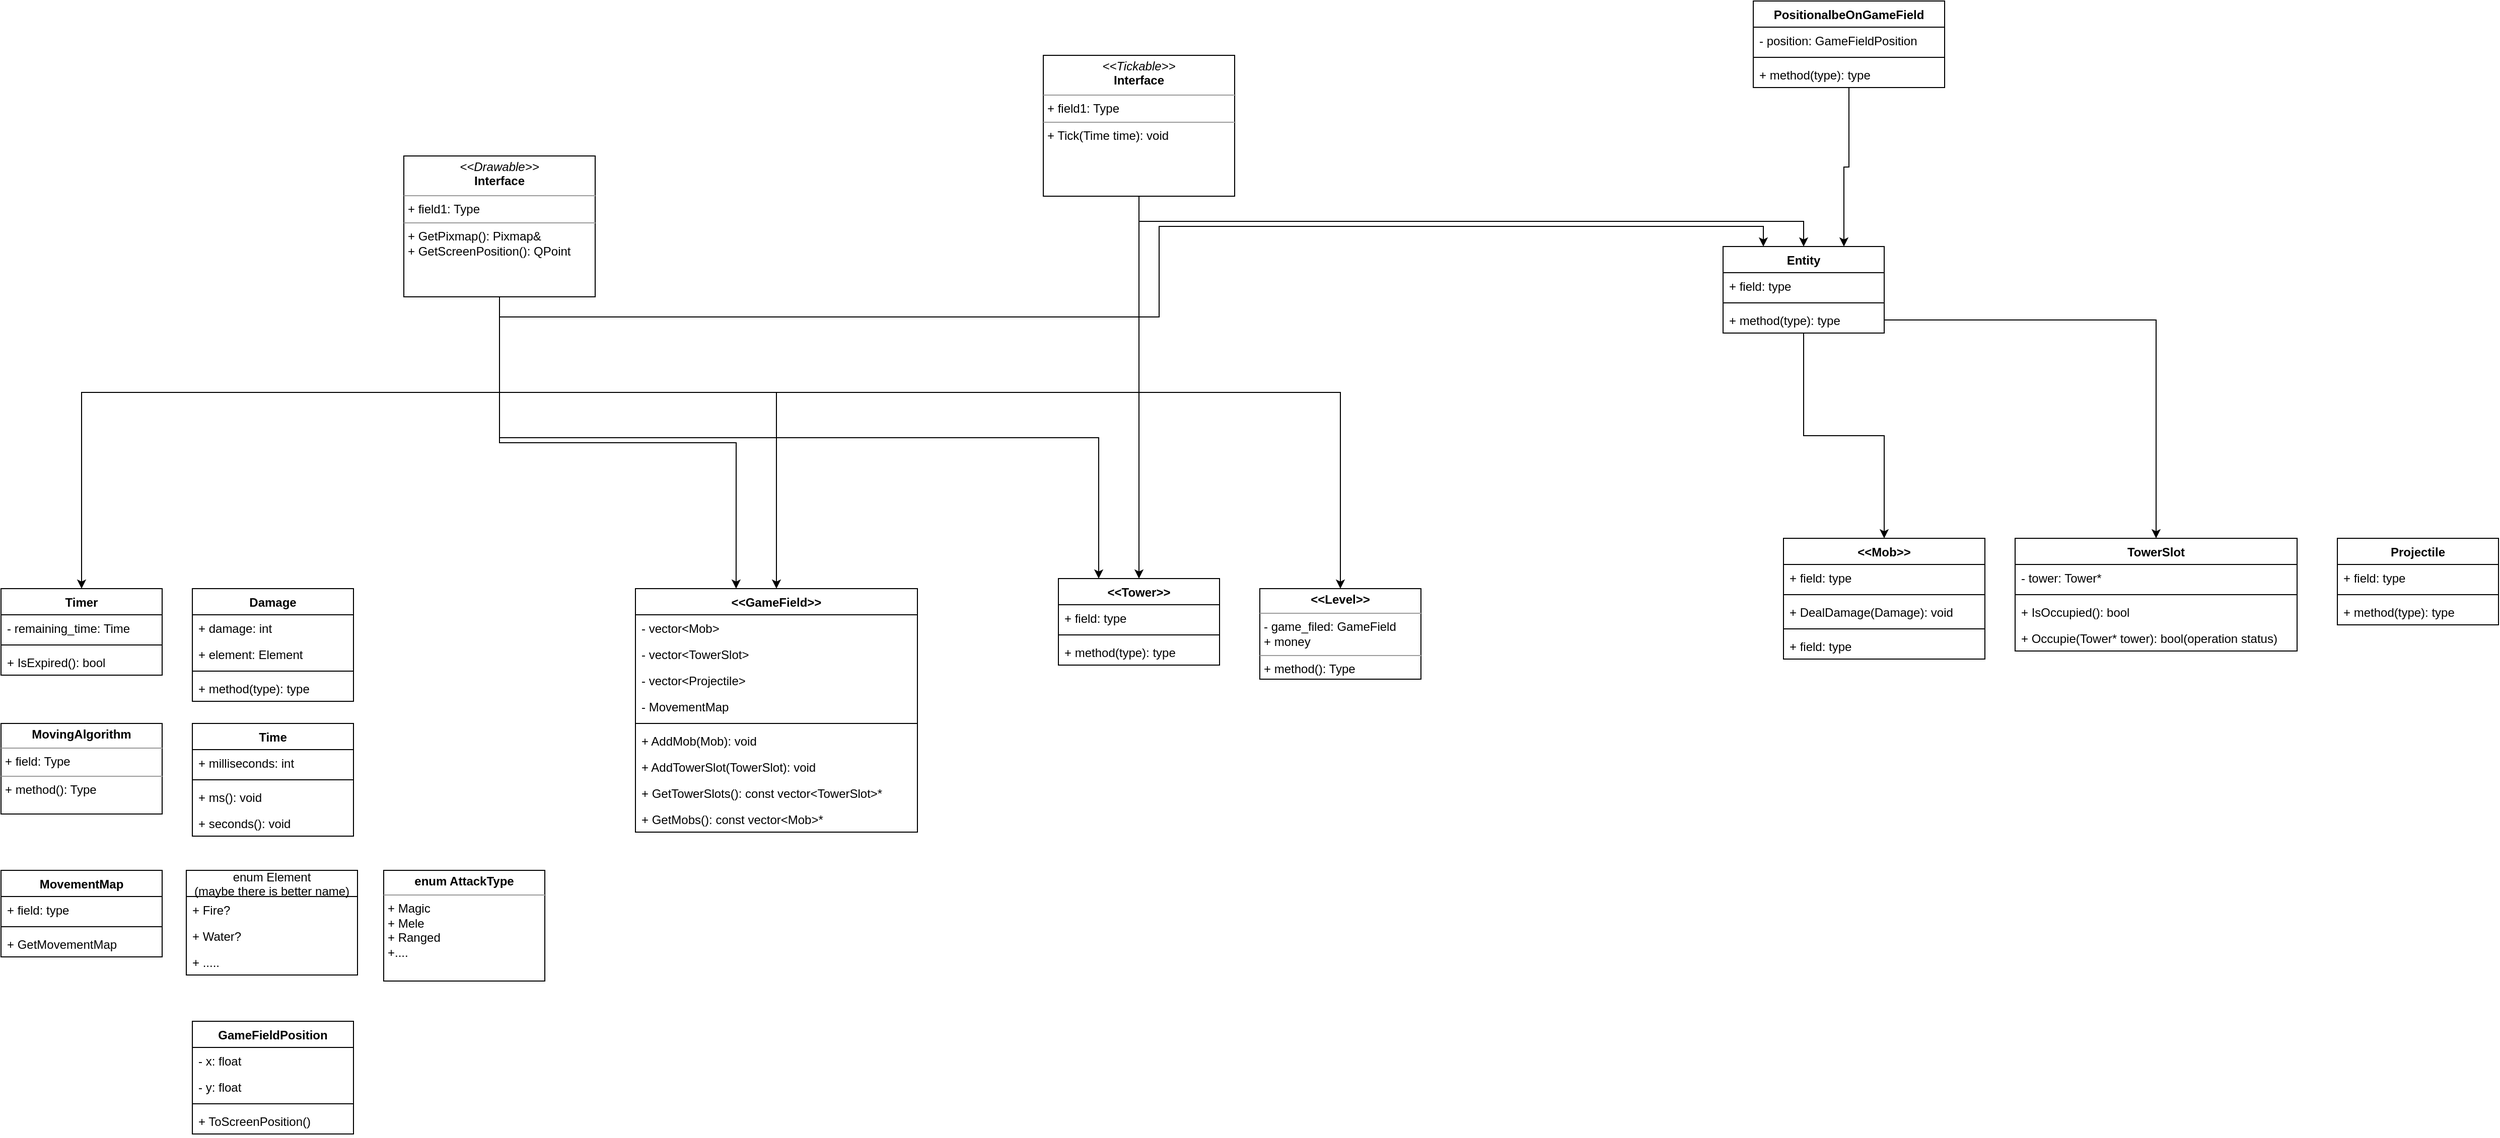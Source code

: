 <mxfile version="17.1.3" type="device"><diagram id="Q-BJak0iQak6bxnUfFIX" name="Page-1"><mxGraphModel dx="1865" dy="1748" grid="1" gridSize="10" guides="1" tooltips="1" connect="1" arrows="1" fold="1" page="1" pageScale="1" pageWidth="827" pageHeight="1169" math="0" shadow="0"><root><mxCell id="0"/><mxCell id="1" parent="0"/><mxCell id="RYCTdNMFyvMe4vtQBYQD-1" value="&lt;&lt;Mob&gt;&gt;" style="swimlane;fontStyle=1;align=center;verticalAlign=top;childLayout=stackLayout;horizontal=1;startSize=26;horizontalStack=0;resizeParent=1;resizeParentMax=0;resizeLast=0;collapsible=1;marginBottom=0;" parent="1" vertex="1"><mxGeometry x="1290" y="-50" width="200" height="120" as="geometry"/></mxCell><mxCell id="RYCTdNMFyvMe4vtQBYQD-2" value="+ field: type" style="text;strokeColor=none;fillColor=none;align=left;verticalAlign=top;spacingLeft=4;spacingRight=4;overflow=hidden;rotatable=0;points=[[0,0.5],[1,0.5]];portConstraint=eastwest;" parent="RYCTdNMFyvMe4vtQBYQD-1" vertex="1"><mxGeometry y="26" width="200" height="26" as="geometry"/></mxCell><mxCell id="RYCTdNMFyvMe4vtQBYQD-3" value="" style="line;strokeWidth=1;fillColor=none;align=left;verticalAlign=middle;spacingTop=-1;spacingLeft=3;spacingRight=3;rotatable=0;labelPosition=right;points=[];portConstraint=eastwest;" parent="RYCTdNMFyvMe4vtQBYQD-1" vertex="1"><mxGeometry y="52" width="200" height="8" as="geometry"/></mxCell><mxCell id="RYCTdNMFyvMe4vtQBYQD-4" value="+ DealDamage(Damage): void" style="text;strokeColor=none;fillColor=none;align=left;verticalAlign=top;spacingLeft=4;spacingRight=4;overflow=hidden;rotatable=0;points=[[0,0.5],[1,0.5]];portConstraint=eastwest;" parent="RYCTdNMFyvMe4vtQBYQD-1" vertex="1"><mxGeometry y="60" width="200" height="26" as="geometry"/></mxCell><mxCell id="RYCTdNMFyvMe4vtQBYQD-5" value="" style="line;strokeWidth=1;fillColor=none;align=left;verticalAlign=middle;spacingTop=-1;spacingLeft=3;spacingRight=3;rotatable=0;labelPosition=right;points=[];portConstraint=eastwest;" parent="RYCTdNMFyvMe4vtQBYQD-1" vertex="1"><mxGeometry y="86" width="200" height="8" as="geometry"/></mxCell><mxCell id="RYCTdNMFyvMe4vtQBYQD-6" value="+ field: type" style="text;strokeColor=none;fillColor=none;align=left;verticalAlign=top;spacingLeft=4;spacingRight=4;overflow=hidden;rotatable=0;points=[[0,0.5],[1,0.5]];portConstraint=eastwest;" parent="RYCTdNMFyvMe4vtQBYQD-1" vertex="1"><mxGeometry y="94" width="200" height="26" as="geometry"/></mxCell><mxCell id="RYCTdNMFyvMe4vtQBYQD-7" value="&lt;&lt;GameField&gt;&gt;" style="swimlane;fontStyle=1;align=center;verticalAlign=top;childLayout=stackLayout;horizontal=1;startSize=26;horizontalStack=0;resizeParent=1;resizeParentMax=0;resizeLast=0;collapsible=1;marginBottom=0;" parent="1" vertex="1"><mxGeometry x="150" width="280" height="242" as="geometry"/></mxCell><mxCell id="RYCTdNMFyvMe4vtQBYQD-8" value="- vector&lt;Mob&gt;" style="text;strokeColor=none;fillColor=none;align=left;verticalAlign=top;spacingLeft=4;spacingRight=4;overflow=hidden;rotatable=0;points=[[0,0.5],[1,0.5]];portConstraint=eastwest;" parent="RYCTdNMFyvMe4vtQBYQD-7" vertex="1"><mxGeometry y="26" width="280" height="26" as="geometry"/></mxCell><mxCell id="RYCTdNMFyvMe4vtQBYQD-9" value="- vector&lt;TowerSlot&gt;" style="text;strokeColor=none;fillColor=none;align=left;verticalAlign=top;spacingLeft=4;spacingRight=4;overflow=hidden;rotatable=0;points=[[0,0.5],[1,0.5]];portConstraint=eastwest;" parent="RYCTdNMFyvMe4vtQBYQD-7" vertex="1"><mxGeometry y="52" width="280" height="26" as="geometry"/></mxCell><mxCell id="RYCTdNMFyvMe4vtQBYQD-10" value="- vector&lt;Projectile&gt;" style="text;strokeColor=none;fillColor=none;align=left;verticalAlign=top;spacingLeft=4;spacingRight=4;overflow=hidden;rotatable=0;points=[[0,0.5],[1,0.5]];portConstraint=eastwest;" parent="RYCTdNMFyvMe4vtQBYQD-7" vertex="1"><mxGeometry y="78" width="280" height="26" as="geometry"/></mxCell><mxCell id="RYCTdNMFyvMe4vtQBYQD-11" value="- MovementMap" style="text;strokeColor=none;fillColor=none;align=left;verticalAlign=top;spacingLeft=4;spacingRight=4;overflow=hidden;rotatable=0;points=[[0,0.5],[1,0.5]];portConstraint=eastwest;" parent="RYCTdNMFyvMe4vtQBYQD-7" vertex="1"><mxGeometry y="104" width="280" height="26" as="geometry"/></mxCell><mxCell id="RYCTdNMFyvMe4vtQBYQD-12" value="" style="line;strokeWidth=1;fillColor=none;align=left;verticalAlign=middle;spacingTop=-1;spacingLeft=3;spacingRight=3;rotatable=0;labelPosition=right;points=[];portConstraint=eastwest;" parent="RYCTdNMFyvMe4vtQBYQD-7" vertex="1"><mxGeometry y="130" width="280" height="8" as="geometry"/></mxCell><mxCell id="RYCTdNMFyvMe4vtQBYQD-13" value="+ AddMob(Mob): void" style="text;strokeColor=none;fillColor=none;align=left;verticalAlign=top;spacingLeft=4;spacingRight=4;overflow=hidden;rotatable=0;points=[[0,0.5],[1,0.5]];portConstraint=eastwest;" parent="RYCTdNMFyvMe4vtQBYQD-7" vertex="1"><mxGeometry y="138" width="280" height="26" as="geometry"/></mxCell><mxCell id="RYCTdNMFyvMe4vtQBYQD-14" value="+ AddTowerSlot(TowerSlot): void" style="text;strokeColor=none;fillColor=none;align=left;verticalAlign=top;spacingLeft=4;spacingRight=4;overflow=hidden;rotatable=0;points=[[0,0.5],[1,0.5]];portConstraint=eastwest;" parent="RYCTdNMFyvMe4vtQBYQD-7" vertex="1"><mxGeometry y="164" width="280" height="26" as="geometry"/></mxCell><mxCell id="RYCTdNMFyvMe4vtQBYQD-15" value="+ GetTowerSlots(): const vector&lt;TowerSlot&gt;*" style="text;strokeColor=none;fillColor=none;align=left;verticalAlign=top;spacingLeft=4;spacingRight=4;overflow=hidden;rotatable=0;points=[[0,0.5],[1,0.5]];portConstraint=eastwest;" parent="RYCTdNMFyvMe4vtQBYQD-7" vertex="1"><mxGeometry y="190" width="280" height="26" as="geometry"/></mxCell><mxCell id="RYCTdNMFyvMe4vtQBYQD-16" value="+ GetMobs(): const vector&lt;Mob&gt;*" style="text;strokeColor=none;fillColor=none;align=left;verticalAlign=top;spacingLeft=4;spacingRight=4;overflow=hidden;rotatable=0;points=[[0,0.5],[1,0.5]];portConstraint=eastwest;" parent="RYCTdNMFyvMe4vtQBYQD-7" vertex="1"><mxGeometry y="216" width="280" height="26" as="geometry"/></mxCell><mxCell id="RYCTdNMFyvMe4vtQBYQD-17" value="&lt;&lt;Tower&gt;&gt;" style="swimlane;fontStyle=1;align=center;verticalAlign=top;childLayout=stackLayout;horizontal=1;startSize=26;horizontalStack=0;resizeParent=1;resizeParentMax=0;resizeLast=0;collapsible=1;marginBottom=0;" parent="1" vertex="1"><mxGeometry x="570" y="-10" width="160" height="86" as="geometry"/></mxCell><mxCell id="RYCTdNMFyvMe4vtQBYQD-18" value="+ field: type" style="text;strokeColor=none;fillColor=none;align=left;verticalAlign=top;spacingLeft=4;spacingRight=4;overflow=hidden;rotatable=0;points=[[0,0.5],[1,0.5]];portConstraint=eastwest;" parent="RYCTdNMFyvMe4vtQBYQD-17" vertex="1"><mxGeometry y="26" width="160" height="26" as="geometry"/></mxCell><mxCell id="RYCTdNMFyvMe4vtQBYQD-19" value="" style="line;strokeWidth=1;fillColor=none;align=left;verticalAlign=middle;spacingTop=-1;spacingLeft=3;spacingRight=3;rotatable=0;labelPosition=right;points=[];portConstraint=eastwest;" parent="RYCTdNMFyvMe4vtQBYQD-17" vertex="1"><mxGeometry y="52" width="160" height="8" as="geometry"/></mxCell><mxCell id="RYCTdNMFyvMe4vtQBYQD-20" value="+ method(type): type" style="text;strokeColor=none;fillColor=none;align=left;verticalAlign=top;spacingLeft=4;spacingRight=4;overflow=hidden;rotatable=0;points=[[0,0.5],[1,0.5]];portConstraint=eastwest;" parent="RYCTdNMFyvMe4vtQBYQD-17" vertex="1"><mxGeometry y="60" width="160" height="26" as="geometry"/></mxCell><mxCell id="RYCTdNMFyvMe4vtQBYQD-21" value="enum Element&#10;(maybe there is better name)" style="swimlane;fontStyle=0;childLayout=stackLayout;horizontal=1;startSize=26;fillColor=none;horizontalStack=0;resizeParent=1;resizeParentMax=0;resizeLast=0;collapsible=1;marginBottom=0;" parent="1" vertex="1"><mxGeometry x="-296" y="280" width="170" height="104" as="geometry"/></mxCell><mxCell id="RYCTdNMFyvMe4vtQBYQD-22" value="+ Fire?" style="text;strokeColor=none;fillColor=none;align=left;verticalAlign=top;spacingLeft=4;spacingRight=4;overflow=hidden;rotatable=0;points=[[0,0.5],[1,0.5]];portConstraint=eastwest;" parent="RYCTdNMFyvMe4vtQBYQD-21" vertex="1"><mxGeometry y="26" width="170" height="26" as="geometry"/></mxCell><mxCell id="RYCTdNMFyvMe4vtQBYQD-23" value="+ Water?" style="text;strokeColor=none;fillColor=none;align=left;verticalAlign=top;spacingLeft=4;spacingRight=4;overflow=hidden;rotatable=0;points=[[0,0.5],[1,0.5]];portConstraint=eastwest;" parent="RYCTdNMFyvMe4vtQBYQD-21" vertex="1"><mxGeometry y="52" width="170" height="26" as="geometry"/></mxCell><mxCell id="RYCTdNMFyvMe4vtQBYQD-24" value="+ ....." style="text;strokeColor=none;fillColor=none;align=left;verticalAlign=top;spacingLeft=4;spacingRight=4;overflow=hidden;rotatable=0;points=[[0,0.5],[1,0.5]];portConstraint=eastwest;" parent="RYCTdNMFyvMe4vtQBYQD-21" vertex="1"><mxGeometry y="78" width="170" height="26" as="geometry"/></mxCell><mxCell id="RYCTdNMFyvMe4vtQBYQD-25" value="Damage" style="swimlane;fontStyle=1;align=center;verticalAlign=top;childLayout=stackLayout;horizontal=1;startSize=26;horizontalStack=0;resizeParent=1;resizeParentMax=0;resizeLast=0;collapsible=1;marginBottom=0;" parent="1" vertex="1"><mxGeometry x="-290" width="160" height="112" as="geometry"/></mxCell><mxCell id="RYCTdNMFyvMe4vtQBYQD-26" value="+ damage: int" style="text;strokeColor=none;fillColor=none;align=left;verticalAlign=top;spacingLeft=4;spacingRight=4;overflow=hidden;rotatable=0;points=[[0,0.5],[1,0.5]];portConstraint=eastwest;" parent="RYCTdNMFyvMe4vtQBYQD-25" vertex="1"><mxGeometry y="26" width="160" height="26" as="geometry"/></mxCell><mxCell id="RYCTdNMFyvMe4vtQBYQD-27" value="+ element: Element" style="text;strokeColor=none;fillColor=none;align=left;verticalAlign=top;spacingLeft=4;spacingRight=4;overflow=hidden;rotatable=0;points=[[0,0.5],[1,0.5]];portConstraint=eastwest;" parent="RYCTdNMFyvMe4vtQBYQD-25" vertex="1"><mxGeometry y="52" width="160" height="26" as="geometry"/></mxCell><mxCell id="RYCTdNMFyvMe4vtQBYQD-28" value="" style="line;strokeWidth=1;fillColor=none;align=left;verticalAlign=middle;spacingTop=-1;spacingLeft=3;spacingRight=3;rotatable=0;labelPosition=right;points=[];portConstraint=eastwest;" parent="RYCTdNMFyvMe4vtQBYQD-25" vertex="1"><mxGeometry y="78" width="160" height="8" as="geometry"/></mxCell><mxCell id="RYCTdNMFyvMe4vtQBYQD-29" value="+ method(type): type" style="text;strokeColor=none;fillColor=none;align=left;verticalAlign=top;spacingLeft=4;spacingRight=4;overflow=hidden;rotatable=0;points=[[0,0.5],[1,0.5]];portConstraint=eastwest;" parent="RYCTdNMFyvMe4vtQBYQD-25" vertex="1"><mxGeometry y="86" width="160" height="26" as="geometry"/></mxCell><mxCell id="RYCTdNMFyvMe4vtQBYQD-30" style="edgeStyle=orthogonalEdgeStyle;rounded=0;orthogonalLoop=1;jettySize=auto;html=1;exitX=0.5;exitY=1;exitDx=0;exitDy=0;entryX=0.5;entryY=0;entryDx=0;entryDy=0;" parent="1" source="RYCTdNMFyvMe4vtQBYQD-35" target="RYCTdNMFyvMe4vtQBYQD-17" edge="1"><mxGeometry relative="1" as="geometry"/></mxCell><mxCell id="RYCTdNMFyvMe4vtQBYQD-31" style="edgeStyle=orthogonalEdgeStyle;rounded=0;orthogonalLoop=1;jettySize=auto;html=1;exitX=0.5;exitY=1;exitDx=0;exitDy=0;entryX=0.5;entryY=0;entryDx=0;entryDy=0;" parent="1" source="RYCTdNMFyvMe4vtQBYQD-35" target="RYCTdNMFyvMe4vtQBYQD-7" edge="1"><mxGeometry relative="1" as="geometry"/></mxCell><mxCell id="RYCTdNMFyvMe4vtQBYQD-32" style="edgeStyle=orthogonalEdgeStyle;rounded=0;orthogonalLoop=1;jettySize=auto;html=1;exitX=0.5;exitY=1;exitDx=0;exitDy=0;entryX=0.5;entryY=0;entryDx=0;entryDy=0;" parent="1" source="RYCTdNMFyvMe4vtQBYQD-35" target="RYCTdNMFyvMe4vtQBYQD-41" edge="1"><mxGeometry relative="1" as="geometry"/></mxCell><mxCell id="RYCTdNMFyvMe4vtQBYQD-33" style="edgeStyle=orthogonalEdgeStyle;rounded=0;orthogonalLoop=1;jettySize=auto;html=1;exitX=0.5;exitY=1;exitDx=0;exitDy=0;entryX=0.5;entryY=0;entryDx=0;entryDy=0;" parent="1" source="RYCTdNMFyvMe4vtQBYQD-35" target="RYCTdNMFyvMe4vtQBYQD-62" edge="1"><mxGeometry relative="1" as="geometry"/></mxCell><mxCell id="RYCTdNMFyvMe4vtQBYQD-34" style="edgeStyle=orthogonalEdgeStyle;rounded=0;orthogonalLoop=1;jettySize=auto;html=1;exitX=0.5;exitY=1;exitDx=0;exitDy=0;entryX=0.5;entryY=0;entryDx=0;entryDy=0;" parent="1" source="RYCTdNMFyvMe4vtQBYQD-35" target="RYCTdNMFyvMe4vtQBYQD-67" edge="1"><mxGeometry relative="1" as="geometry"/></mxCell><mxCell id="RYCTdNMFyvMe4vtQBYQD-35" value="&lt;p style=&quot;margin: 0px ; margin-top: 4px ; text-align: center&quot;&gt;&lt;i&gt;&amp;lt;&amp;lt;Tickable&amp;gt;&amp;gt;&lt;/i&gt;&lt;br&gt;&lt;b&gt;Interface&lt;/b&gt;&lt;/p&gt;&lt;hr size=&quot;1&quot;&gt;&lt;p style=&quot;margin: 0px ; margin-left: 4px&quot;&gt;+ field1: Type&lt;br&gt;&lt;/p&gt;&lt;hr size=&quot;1&quot;&gt;&lt;p style=&quot;margin: 0px ; margin-left: 4px&quot;&gt;+ Tick(Time time): void&lt;/p&gt;" style="verticalAlign=top;align=left;overflow=fill;fontSize=12;fontFamily=Helvetica;html=1;" parent="1" vertex="1"><mxGeometry x="555" y="-530" width="190" height="140" as="geometry"/></mxCell><mxCell id="RYCTdNMFyvMe4vtQBYQD-36" value="Time" style="swimlane;fontStyle=1;align=center;verticalAlign=top;childLayout=stackLayout;horizontal=1;startSize=26;horizontalStack=0;resizeParent=1;resizeParentMax=0;resizeLast=0;collapsible=1;marginBottom=0;" parent="1" vertex="1"><mxGeometry x="-290" y="134" width="160" height="112" as="geometry"/></mxCell><mxCell id="RYCTdNMFyvMe4vtQBYQD-37" value="+ milliseconds: int" style="text;strokeColor=none;fillColor=none;align=left;verticalAlign=top;spacingLeft=4;spacingRight=4;overflow=hidden;rotatable=0;points=[[0,0.5],[1,0.5]];portConstraint=eastwest;" parent="RYCTdNMFyvMe4vtQBYQD-36" vertex="1"><mxGeometry y="26" width="160" height="26" as="geometry"/></mxCell><mxCell id="RYCTdNMFyvMe4vtQBYQD-38" value="" style="line;strokeWidth=1;fillColor=none;align=left;verticalAlign=middle;spacingTop=-1;spacingLeft=3;spacingRight=3;rotatable=0;labelPosition=right;points=[];portConstraint=eastwest;" parent="RYCTdNMFyvMe4vtQBYQD-36" vertex="1"><mxGeometry y="52" width="160" height="8" as="geometry"/></mxCell><mxCell id="RYCTdNMFyvMe4vtQBYQD-39" value="+ ms(): void" style="text;strokeColor=none;fillColor=none;align=left;verticalAlign=top;spacingLeft=4;spacingRight=4;overflow=hidden;rotatable=0;points=[[0,0.5],[1,0.5]];portConstraint=eastwest;" parent="RYCTdNMFyvMe4vtQBYQD-36" vertex="1"><mxGeometry y="60" width="160" height="26" as="geometry"/></mxCell><mxCell id="RYCTdNMFyvMe4vtQBYQD-40" value="+ seconds(): void" style="text;strokeColor=none;fillColor=none;align=left;verticalAlign=top;spacingLeft=4;spacingRight=4;overflow=hidden;rotatable=0;points=[[0,0.5],[1,0.5]];portConstraint=eastwest;" parent="RYCTdNMFyvMe4vtQBYQD-36" vertex="1"><mxGeometry y="86" width="160" height="26" as="geometry"/></mxCell><mxCell id="RYCTdNMFyvMe4vtQBYQD-41" value="&lt;p style=&quot;margin: 0px ; margin-top: 4px ; text-align: center&quot;&gt;&lt;b&gt;&amp;lt;&amp;lt;Level&amp;gt;&amp;gt;&lt;/b&gt;&lt;/p&gt;&lt;hr size=&quot;1&quot;&gt;&lt;p style=&quot;margin: 0px ; margin-left: 4px&quot;&gt;- game_filed: GameField&lt;/p&gt;&lt;p style=&quot;margin: 0px ; margin-left: 4px&quot;&gt;+ money&lt;/p&gt;&lt;hr size=&quot;1&quot;&gt;&lt;p style=&quot;margin: 0px ; margin-left: 4px&quot;&gt;+ method(): Type&lt;/p&gt;" style="verticalAlign=top;align=left;overflow=fill;fontSize=12;fontFamily=Helvetica;html=1;" parent="1" vertex="1"><mxGeometry x="770" width="160" height="90" as="geometry"/></mxCell><mxCell id="RYCTdNMFyvMe4vtQBYQD-42" style="edgeStyle=orthogonalEdgeStyle;rounded=0;orthogonalLoop=1;jettySize=auto;html=1;exitX=0.5;exitY=1;exitDx=0;exitDy=0;entryX=0.357;entryY=0;entryDx=0;entryDy=0;entryPerimeter=0;" parent="1" source="RYCTdNMFyvMe4vtQBYQD-45" target="RYCTdNMFyvMe4vtQBYQD-7" edge="1"><mxGeometry relative="1" as="geometry"/></mxCell><mxCell id="RYCTdNMFyvMe4vtQBYQD-43" style="edgeStyle=orthogonalEdgeStyle;rounded=0;orthogonalLoop=1;jettySize=auto;html=1;exitX=0.5;exitY=1;exitDx=0;exitDy=0;entryX=0.25;entryY=0;entryDx=0;entryDy=0;" parent="1" source="RYCTdNMFyvMe4vtQBYQD-45" target="RYCTdNMFyvMe4vtQBYQD-17" edge="1"><mxGeometry relative="1" as="geometry"/></mxCell><mxCell id="RYCTdNMFyvMe4vtQBYQD-44" style="edgeStyle=orthogonalEdgeStyle;rounded=0;orthogonalLoop=1;jettySize=auto;html=1;exitX=0.5;exitY=1;exitDx=0;exitDy=0;entryX=0.25;entryY=0;entryDx=0;entryDy=0;" parent="1" source="RYCTdNMFyvMe4vtQBYQD-45" target="RYCTdNMFyvMe4vtQBYQD-62" edge="1"><mxGeometry relative="1" as="geometry"/></mxCell><mxCell id="RYCTdNMFyvMe4vtQBYQD-45" value="&lt;p style=&quot;margin: 0px ; margin-top: 4px ; text-align: center&quot;&gt;&lt;i&gt;&amp;lt;&amp;lt;Drawable&amp;gt;&amp;gt;&lt;/i&gt;&lt;br&gt;&lt;b&gt;Interface&lt;/b&gt;&lt;/p&gt;&lt;hr size=&quot;1&quot;&gt;&lt;p style=&quot;margin: 0px ; margin-left: 4px&quot;&gt;+ field1: Type&lt;/p&gt;&lt;hr size=&quot;1&quot;&gt;&lt;p style=&quot;margin: 0px ; margin-left: 4px&quot;&gt;+ GetPixmap(): Pixmap&amp;amp;&lt;/p&gt;&lt;p style=&quot;margin: 0px ; margin-left: 4px&quot;&gt;+ GetScreenPosition(): QPoint&lt;/p&gt;&lt;p style=&quot;margin: 0px ; margin-left: 4px&quot;&gt;&lt;br&gt;&lt;/p&gt;" style="verticalAlign=top;align=left;overflow=fill;fontSize=12;fontFamily=Helvetica;html=1;" parent="1" vertex="1"><mxGeometry x="-80" y="-430" width="190" height="140" as="geometry"/></mxCell><mxCell id="RYCTdNMFyvMe4vtQBYQD-46" value="TowerSlot" style="swimlane;fontStyle=1;align=center;verticalAlign=top;childLayout=stackLayout;horizontal=1;startSize=26;horizontalStack=0;resizeParent=1;resizeParentMax=0;resizeLast=0;collapsible=1;marginBottom=0;" parent="1" vertex="1"><mxGeometry x="1520" y="-50" width="280" height="112" as="geometry"/></mxCell><mxCell id="RYCTdNMFyvMe4vtQBYQD-47" value="- tower: Tower*" style="text;strokeColor=none;fillColor=none;align=left;verticalAlign=top;spacingLeft=4;spacingRight=4;overflow=hidden;rotatable=0;points=[[0,0.5],[1,0.5]];portConstraint=eastwest;" parent="RYCTdNMFyvMe4vtQBYQD-46" vertex="1"><mxGeometry y="26" width="280" height="26" as="geometry"/></mxCell><mxCell id="RYCTdNMFyvMe4vtQBYQD-48" value="" style="line;strokeWidth=1;fillColor=none;align=left;verticalAlign=middle;spacingTop=-1;spacingLeft=3;spacingRight=3;rotatable=0;labelPosition=right;points=[];portConstraint=eastwest;" parent="RYCTdNMFyvMe4vtQBYQD-46" vertex="1"><mxGeometry y="52" width="280" height="8" as="geometry"/></mxCell><mxCell id="RYCTdNMFyvMe4vtQBYQD-49" value="+ IsOccupied(): bool" style="text;strokeColor=none;fillColor=none;align=left;verticalAlign=top;spacingLeft=4;spacingRight=4;overflow=hidden;rotatable=0;points=[[0,0.5],[1,0.5]];portConstraint=eastwest;" parent="RYCTdNMFyvMe4vtQBYQD-46" vertex="1"><mxGeometry y="60" width="280" height="26" as="geometry"/></mxCell><mxCell id="RYCTdNMFyvMe4vtQBYQD-50" value="+ Occupie(Tower* tower): bool(operation status)" style="text;strokeColor=none;fillColor=none;align=left;verticalAlign=top;spacingLeft=4;spacingRight=4;overflow=hidden;rotatable=0;points=[[0,0.5],[1,0.5]];portConstraint=eastwest;" parent="RYCTdNMFyvMe4vtQBYQD-46" vertex="1"><mxGeometry y="86" width="280" height="26" as="geometry"/></mxCell><mxCell id="RYCTdNMFyvMe4vtQBYQD-51" value="GameFieldPosition" style="swimlane;fontStyle=1;align=center;verticalAlign=top;childLayout=stackLayout;horizontal=1;startSize=26;horizontalStack=0;resizeParent=1;resizeParentMax=0;resizeLast=0;collapsible=1;marginBottom=0;" parent="1" vertex="1"><mxGeometry x="-290" y="430" width="160" height="112" as="geometry"/></mxCell><mxCell id="RYCTdNMFyvMe4vtQBYQD-52" value="- x: float" style="text;strokeColor=none;fillColor=none;align=left;verticalAlign=top;spacingLeft=4;spacingRight=4;overflow=hidden;rotatable=0;points=[[0,0.5],[1,0.5]];portConstraint=eastwest;" parent="RYCTdNMFyvMe4vtQBYQD-51" vertex="1"><mxGeometry y="26" width="160" height="26" as="geometry"/></mxCell><mxCell id="RYCTdNMFyvMe4vtQBYQD-53" value="- y: float" style="text;strokeColor=none;fillColor=none;align=left;verticalAlign=top;spacingLeft=4;spacingRight=4;overflow=hidden;rotatable=0;points=[[0,0.5],[1,0.5]];portConstraint=eastwest;" parent="RYCTdNMFyvMe4vtQBYQD-51" vertex="1"><mxGeometry y="52" width="160" height="26" as="geometry"/></mxCell><mxCell id="RYCTdNMFyvMe4vtQBYQD-54" value="" style="line;strokeWidth=1;fillColor=none;align=left;verticalAlign=middle;spacingTop=-1;spacingLeft=3;spacingRight=3;rotatable=0;labelPosition=right;points=[];portConstraint=eastwest;" parent="RYCTdNMFyvMe4vtQBYQD-51" vertex="1"><mxGeometry y="78" width="160" height="8" as="geometry"/></mxCell><mxCell id="RYCTdNMFyvMe4vtQBYQD-55" value="+ ToScreenPosition()" style="text;strokeColor=none;fillColor=none;align=left;verticalAlign=top;spacingLeft=4;spacingRight=4;overflow=hidden;rotatable=0;points=[[0,0.5],[1,0.5]];portConstraint=eastwest;" parent="RYCTdNMFyvMe4vtQBYQD-51" vertex="1"><mxGeometry y="86" width="160" height="26" as="geometry"/></mxCell><mxCell id="RYCTdNMFyvMe4vtQBYQD-56" style="edgeStyle=orthogonalEdgeStyle;rounded=0;orthogonalLoop=1;jettySize=auto;html=1;entryX=0.75;entryY=0;entryDx=0;entryDy=0;" parent="1" source="RYCTdNMFyvMe4vtQBYQD-57" target="RYCTdNMFyvMe4vtQBYQD-62" edge="1"><mxGeometry relative="1" as="geometry"/></mxCell><mxCell id="RYCTdNMFyvMe4vtQBYQD-57" value="PositionalbeOnGameField" style="swimlane;fontStyle=1;align=center;verticalAlign=top;childLayout=stackLayout;horizontal=1;startSize=26;horizontalStack=0;resizeParent=1;resizeParentMax=0;resizeLast=0;collapsible=1;marginBottom=0;" parent="1" vertex="1"><mxGeometry x="1260" y="-584" width="190" height="86" as="geometry"/></mxCell><mxCell id="RYCTdNMFyvMe4vtQBYQD-58" value="- position: GameFieldPosition" style="text;strokeColor=none;fillColor=none;align=left;verticalAlign=top;spacingLeft=4;spacingRight=4;overflow=hidden;rotatable=0;points=[[0,0.5],[1,0.5]];portConstraint=eastwest;" parent="RYCTdNMFyvMe4vtQBYQD-57" vertex="1"><mxGeometry y="26" width="190" height="26" as="geometry"/></mxCell><mxCell id="RYCTdNMFyvMe4vtQBYQD-59" value="" style="line;strokeWidth=1;fillColor=none;align=left;verticalAlign=middle;spacingTop=-1;spacingLeft=3;spacingRight=3;rotatable=0;labelPosition=right;points=[];portConstraint=eastwest;" parent="RYCTdNMFyvMe4vtQBYQD-57" vertex="1"><mxGeometry y="52" width="190" height="8" as="geometry"/></mxCell><mxCell id="RYCTdNMFyvMe4vtQBYQD-60" value="+ method(type): type" style="text;strokeColor=none;fillColor=none;align=left;verticalAlign=top;spacingLeft=4;spacingRight=4;overflow=hidden;rotatable=0;points=[[0,0.5],[1,0.5]];portConstraint=eastwest;" parent="RYCTdNMFyvMe4vtQBYQD-57" vertex="1"><mxGeometry y="60" width="190" height="26" as="geometry"/></mxCell><mxCell id="RYCTdNMFyvMe4vtQBYQD-61" style="edgeStyle=orthogonalEdgeStyle;rounded=0;orthogonalLoop=1;jettySize=auto;html=1;entryX=0.5;entryY=0;entryDx=0;entryDy=0;" parent="1" source="RYCTdNMFyvMe4vtQBYQD-62" target="RYCTdNMFyvMe4vtQBYQD-1" edge="1"><mxGeometry relative="1" as="geometry"/></mxCell><mxCell id="RYCTdNMFyvMe4vtQBYQD-62" value="Entity" style="swimlane;fontStyle=1;align=center;verticalAlign=top;childLayout=stackLayout;horizontal=1;startSize=26;horizontalStack=0;resizeParent=1;resizeParentMax=0;resizeLast=0;collapsible=1;marginBottom=0;" parent="1" vertex="1"><mxGeometry x="1230" y="-340" width="160" height="86" as="geometry"/></mxCell><mxCell id="RYCTdNMFyvMe4vtQBYQD-63" value="+ field: type" style="text;strokeColor=none;fillColor=none;align=left;verticalAlign=top;spacingLeft=4;spacingRight=4;overflow=hidden;rotatable=0;points=[[0,0.5],[1,0.5]];portConstraint=eastwest;" parent="RYCTdNMFyvMe4vtQBYQD-62" vertex="1"><mxGeometry y="26" width="160" height="26" as="geometry"/></mxCell><mxCell id="RYCTdNMFyvMe4vtQBYQD-64" value="" style="line;strokeWidth=1;fillColor=none;align=left;verticalAlign=middle;spacingTop=-1;spacingLeft=3;spacingRight=3;rotatable=0;labelPosition=right;points=[];portConstraint=eastwest;" parent="RYCTdNMFyvMe4vtQBYQD-62" vertex="1"><mxGeometry y="52" width="160" height="8" as="geometry"/></mxCell><mxCell id="RYCTdNMFyvMe4vtQBYQD-65" value="+ method(type): type" style="text;strokeColor=none;fillColor=none;align=left;verticalAlign=top;spacingLeft=4;spacingRight=4;overflow=hidden;rotatable=0;points=[[0,0.5],[1,0.5]];portConstraint=eastwest;" parent="RYCTdNMFyvMe4vtQBYQD-62" vertex="1"><mxGeometry y="60" width="160" height="26" as="geometry"/></mxCell><mxCell id="RYCTdNMFyvMe4vtQBYQD-66" style="edgeStyle=orthogonalEdgeStyle;rounded=0;orthogonalLoop=1;jettySize=auto;html=1;entryX=0.5;entryY=0;entryDx=0;entryDy=0;" parent="1" source="RYCTdNMFyvMe4vtQBYQD-65" target="RYCTdNMFyvMe4vtQBYQD-46" edge="1"><mxGeometry relative="1" as="geometry"/></mxCell><mxCell id="RYCTdNMFyvMe4vtQBYQD-67" value="Timer" style="swimlane;fontStyle=1;align=center;verticalAlign=top;childLayout=stackLayout;horizontal=1;startSize=26;horizontalStack=0;resizeParent=1;resizeParentMax=0;resizeLast=0;collapsible=1;marginBottom=0;" parent="1" vertex="1"><mxGeometry x="-480" width="160" height="86" as="geometry"/></mxCell><mxCell id="RYCTdNMFyvMe4vtQBYQD-68" value="- remaining_time: Time" style="text;strokeColor=none;fillColor=none;align=left;verticalAlign=top;spacingLeft=4;spacingRight=4;overflow=hidden;rotatable=0;points=[[0,0.5],[1,0.5]];portConstraint=eastwest;" parent="RYCTdNMFyvMe4vtQBYQD-67" vertex="1"><mxGeometry y="26" width="160" height="26" as="geometry"/></mxCell><mxCell id="RYCTdNMFyvMe4vtQBYQD-69" value="" style="line;strokeWidth=1;fillColor=none;align=left;verticalAlign=middle;spacingTop=-1;spacingLeft=3;spacingRight=3;rotatable=0;labelPosition=right;points=[];portConstraint=eastwest;" parent="RYCTdNMFyvMe4vtQBYQD-67" vertex="1"><mxGeometry y="52" width="160" height="8" as="geometry"/></mxCell><mxCell id="RYCTdNMFyvMe4vtQBYQD-70" value="+ IsExpired(): bool" style="text;strokeColor=none;fillColor=none;align=left;verticalAlign=top;spacingLeft=4;spacingRight=4;overflow=hidden;rotatable=0;points=[[0,0.5],[1,0.5]];portConstraint=eastwest;" parent="RYCTdNMFyvMe4vtQBYQD-67" vertex="1"><mxGeometry y="60" width="160" height="26" as="geometry"/></mxCell><mxCell id="RYCTdNMFyvMe4vtQBYQD-71" value="&lt;p style=&quot;margin: 0px ; margin-top: 4px ; text-align: center&quot;&gt;&lt;b&gt;MovingAlgorithm&lt;/b&gt;&lt;/p&gt;&lt;hr size=&quot;1&quot;&gt;&lt;p style=&quot;margin: 0px ; margin-left: 4px&quot;&gt;+ field: Type&lt;/p&gt;&lt;hr size=&quot;1&quot;&gt;&lt;p style=&quot;margin: 0px ; margin-left: 4px&quot;&gt;+ method(): Type&lt;/p&gt;" style="verticalAlign=top;align=left;overflow=fill;fontSize=12;fontFamily=Helvetica;html=1;" parent="1" vertex="1"><mxGeometry x="-480" y="134" width="160" height="90" as="geometry"/></mxCell><mxCell id="RYCTdNMFyvMe4vtQBYQD-72" value="MovementMap" style="swimlane;fontStyle=1;align=center;verticalAlign=top;childLayout=stackLayout;horizontal=1;startSize=26;horizontalStack=0;resizeParent=1;resizeParentMax=0;resizeLast=0;collapsible=1;marginBottom=0;" parent="1" vertex="1"><mxGeometry x="-480" y="280" width="160" height="86" as="geometry"/></mxCell><mxCell id="RYCTdNMFyvMe4vtQBYQD-73" value="+ field: type" style="text;strokeColor=none;fillColor=none;align=left;verticalAlign=top;spacingLeft=4;spacingRight=4;overflow=hidden;rotatable=0;points=[[0,0.5],[1,0.5]];portConstraint=eastwest;" parent="RYCTdNMFyvMe4vtQBYQD-72" vertex="1"><mxGeometry y="26" width="160" height="26" as="geometry"/></mxCell><mxCell id="RYCTdNMFyvMe4vtQBYQD-74" value="" style="line;strokeWidth=1;fillColor=none;align=left;verticalAlign=middle;spacingTop=-1;spacingLeft=3;spacingRight=3;rotatable=0;labelPosition=right;points=[];portConstraint=eastwest;" parent="RYCTdNMFyvMe4vtQBYQD-72" vertex="1"><mxGeometry y="52" width="160" height="8" as="geometry"/></mxCell><mxCell id="RYCTdNMFyvMe4vtQBYQD-75" value="+ GetMovementMap" style="text;strokeColor=none;fillColor=none;align=left;verticalAlign=top;spacingLeft=4;spacingRight=4;overflow=hidden;rotatable=0;points=[[0,0.5],[1,0.5]];portConstraint=eastwest;" parent="RYCTdNMFyvMe4vtQBYQD-72" vertex="1"><mxGeometry y="60" width="160" height="26" as="geometry"/></mxCell><mxCell id="RYCTdNMFyvMe4vtQBYQD-76" value="&lt;p style=&quot;margin: 0px ; margin-top: 4px ; text-align: center&quot;&gt;&lt;b&gt;enum AttackType&lt;/b&gt;&lt;/p&gt;&lt;hr size=&quot;1&quot;&gt;&lt;p style=&quot;margin: 0px ; margin-left: 4px&quot;&gt;+ Magic&lt;br&gt;&lt;/p&gt;&lt;p style=&quot;margin: 0px ; margin-left: 4px&quot;&gt;+ Mele&lt;/p&gt;&lt;p style=&quot;margin: 0px ; margin-left: 4px&quot;&gt;+ Ranged&lt;/p&gt;&lt;p style=&quot;margin: 0px ; margin-left: 4px&quot;&gt;+....&lt;/p&gt;" style="verticalAlign=top;align=left;overflow=fill;fontSize=12;fontFamily=Helvetica;html=1;" parent="1" vertex="1"><mxGeometry x="-100" y="280" width="160" height="110" as="geometry"/></mxCell><mxCell id="RYCTdNMFyvMe4vtQBYQD-77" value="Projectile" style="swimlane;fontStyle=1;align=center;verticalAlign=top;childLayout=stackLayout;horizontal=1;startSize=26;horizontalStack=0;resizeParent=1;resizeParentMax=0;resizeLast=0;collapsible=1;marginBottom=0;" parent="1" vertex="1"><mxGeometry x="1840" y="-50" width="160" height="86" as="geometry"/></mxCell><mxCell id="RYCTdNMFyvMe4vtQBYQD-78" value="+ field: type" style="text;strokeColor=none;fillColor=none;align=left;verticalAlign=top;spacingLeft=4;spacingRight=4;overflow=hidden;rotatable=0;points=[[0,0.5],[1,0.5]];portConstraint=eastwest;" parent="RYCTdNMFyvMe4vtQBYQD-77" vertex="1"><mxGeometry y="26" width="160" height="26" as="geometry"/></mxCell><mxCell id="RYCTdNMFyvMe4vtQBYQD-79" value="" style="line;strokeWidth=1;fillColor=none;align=left;verticalAlign=middle;spacingTop=-1;spacingLeft=3;spacingRight=3;rotatable=0;labelPosition=right;points=[];portConstraint=eastwest;" parent="RYCTdNMFyvMe4vtQBYQD-77" vertex="1"><mxGeometry y="52" width="160" height="8" as="geometry"/></mxCell><mxCell id="RYCTdNMFyvMe4vtQBYQD-80" value="+ method(type): type" style="text;strokeColor=none;fillColor=none;align=left;verticalAlign=top;spacingLeft=4;spacingRight=4;overflow=hidden;rotatable=0;points=[[0,0.5],[1,0.5]];portConstraint=eastwest;" parent="RYCTdNMFyvMe4vtQBYQD-77" vertex="1"><mxGeometry y="60" width="160" height="26" as="geometry"/></mxCell></root></mxGraphModel></diagram></mxfile>